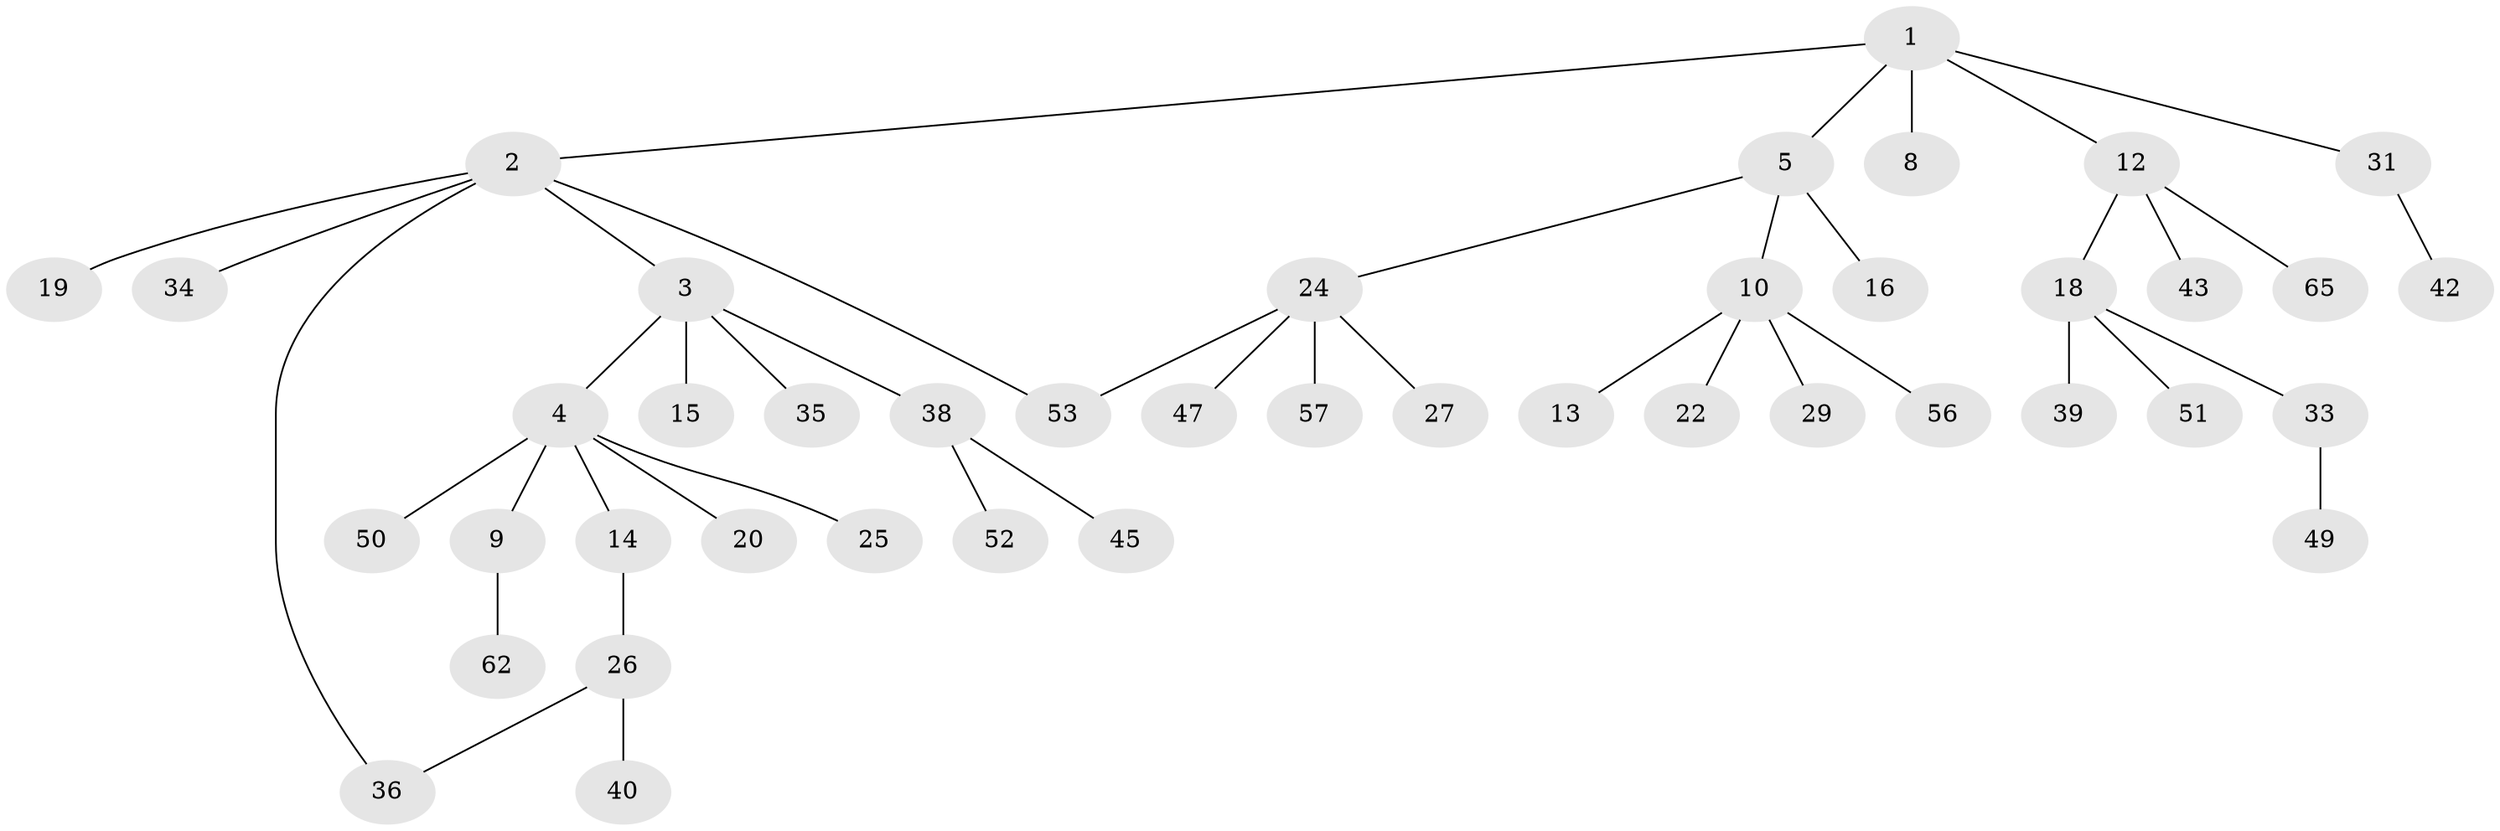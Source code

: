 // original degree distribution, {6: 0.015384615384615385, 5: 0.046153846153846156, 4: 0.06153846153846154, 3: 0.18461538461538463, 2: 0.2153846153846154, 1: 0.47692307692307695}
// Generated by graph-tools (version 1.1) at 2025/41/03/06/25 10:41:28]
// undirected, 43 vertices, 44 edges
graph export_dot {
graph [start="1"]
  node [color=gray90,style=filled];
  1 [super="+30"];
  2 [super="+21"];
  3 [super="+17"];
  4 [super="+7"];
  5 [super="+6"];
  8 [super="+48"];
  9 [super="+11"];
  10 [super="+46"];
  12 [super="+58"];
  13;
  14;
  15;
  16 [super="+55"];
  18 [super="+23"];
  19;
  20 [super="+41"];
  22;
  24 [super="+28"];
  25;
  26 [super="+37"];
  27 [super="+32"];
  29;
  31 [super="+59"];
  33 [super="+54"];
  34 [super="+60"];
  35;
  36;
  38 [super="+44"];
  39;
  40;
  42 [super="+61"];
  43 [super="+64"];
  45;
  47;
  49;
  50;
  51;
  52;
  53 [super="+63"];
  56;
  57;
  62;
  65;
  1 -- 2;
  1 -- 5;
  1 -- 8;
  1 -- 12;
  1 -- 31;
  2 -- 3;
  2 -- 19;
  2 -- 53;
  2 -- 34;
  2 -- 36;
  3 -- 4;
  3 -- 15;
  3 -- 35;
  3 -- 38;
  4 -- 9;
  4 -- 20;
  4 -- 25;
  4 -- 50;
  4 -- 14;
  5 -- 16;
  5 -- 24;
  5 -- 10;
  9 -- 62;
  10 -- 13;
  10 -- 22;
  10 -- 29;
  10 -- 56;
  12 -- 18;
  12 -- 43;
  12 -- 65;
  14 -- 26;
  18 -- 33;
  18 -- 39;
  18 -- 51;
  24 -- 27;
  24 -- 57;
  24 -- 53;
  24 -- 47;
  26 -- 40;
  26 -- 36;
  31 -- 42;
  33 -- 49;
  38 -- 45;
  38 -- 52;
}
